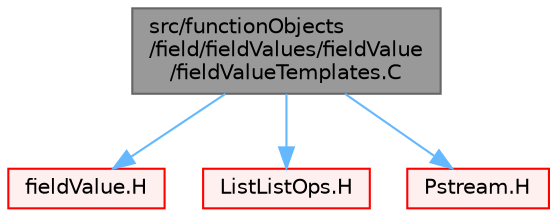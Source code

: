 digraph "src/functionObjects/field/fieldValues/fieldValue/fieldValueTemplates.C"
{
 // LATEX_PDF_SIZE
  bgcolor="transparent";
  edge [fontname=Helvetica,fontsize=10,labelfontname=Helvetica,labelfontsize=10];
  node [fontname=Helvetica,fontsize=10,shape=box,height=0.2,width=0.4];
  Node1 [id="Node000001",label="src/functionObjects\l/field/fieldValues/fieldValue\l/fieldValueTemplates.C",height=0.2,width=0.4,color="gray40", fillcolor="grey60", style="filled", fontcolor="black",tooltip=" "];
  Node1 -> Node2 [id="edge1_Node000001_Node000002",color="steelblue1",style="solid",tooltip=" "];
  Node2 [id="Node000002",label="fieldValue.H",height=0.2,width=0.4,color="red", fillcolor="#FFF0F0", style="filled",URL="$fieldValue_8H.html",tooltip=" "];
  Node1 -> Node259 [id="edge2_Node000001_Node000259",color="steelblue1",style="solid",tooltip=" "];
  Node259 [id="Node000259",label="ListListOps.H",height=0.2,width=0.4,color="red", fillcolor="#FFF0F0", style="filled",URL="$ListListOps_8H.html",tooltip=" "];
  Node1 -> Node260 [id="edge3_Node000001_Node000260",color="steelblue1",style="solid",tooltip=" "];
  Node260 [id="Node000260",label="Pstream.H",height=0.2,width=0.4,color="red", fillcolor="#FFF0F0", style="filled",URL="$Pstream_8H.html",tooltip=" "];
}
